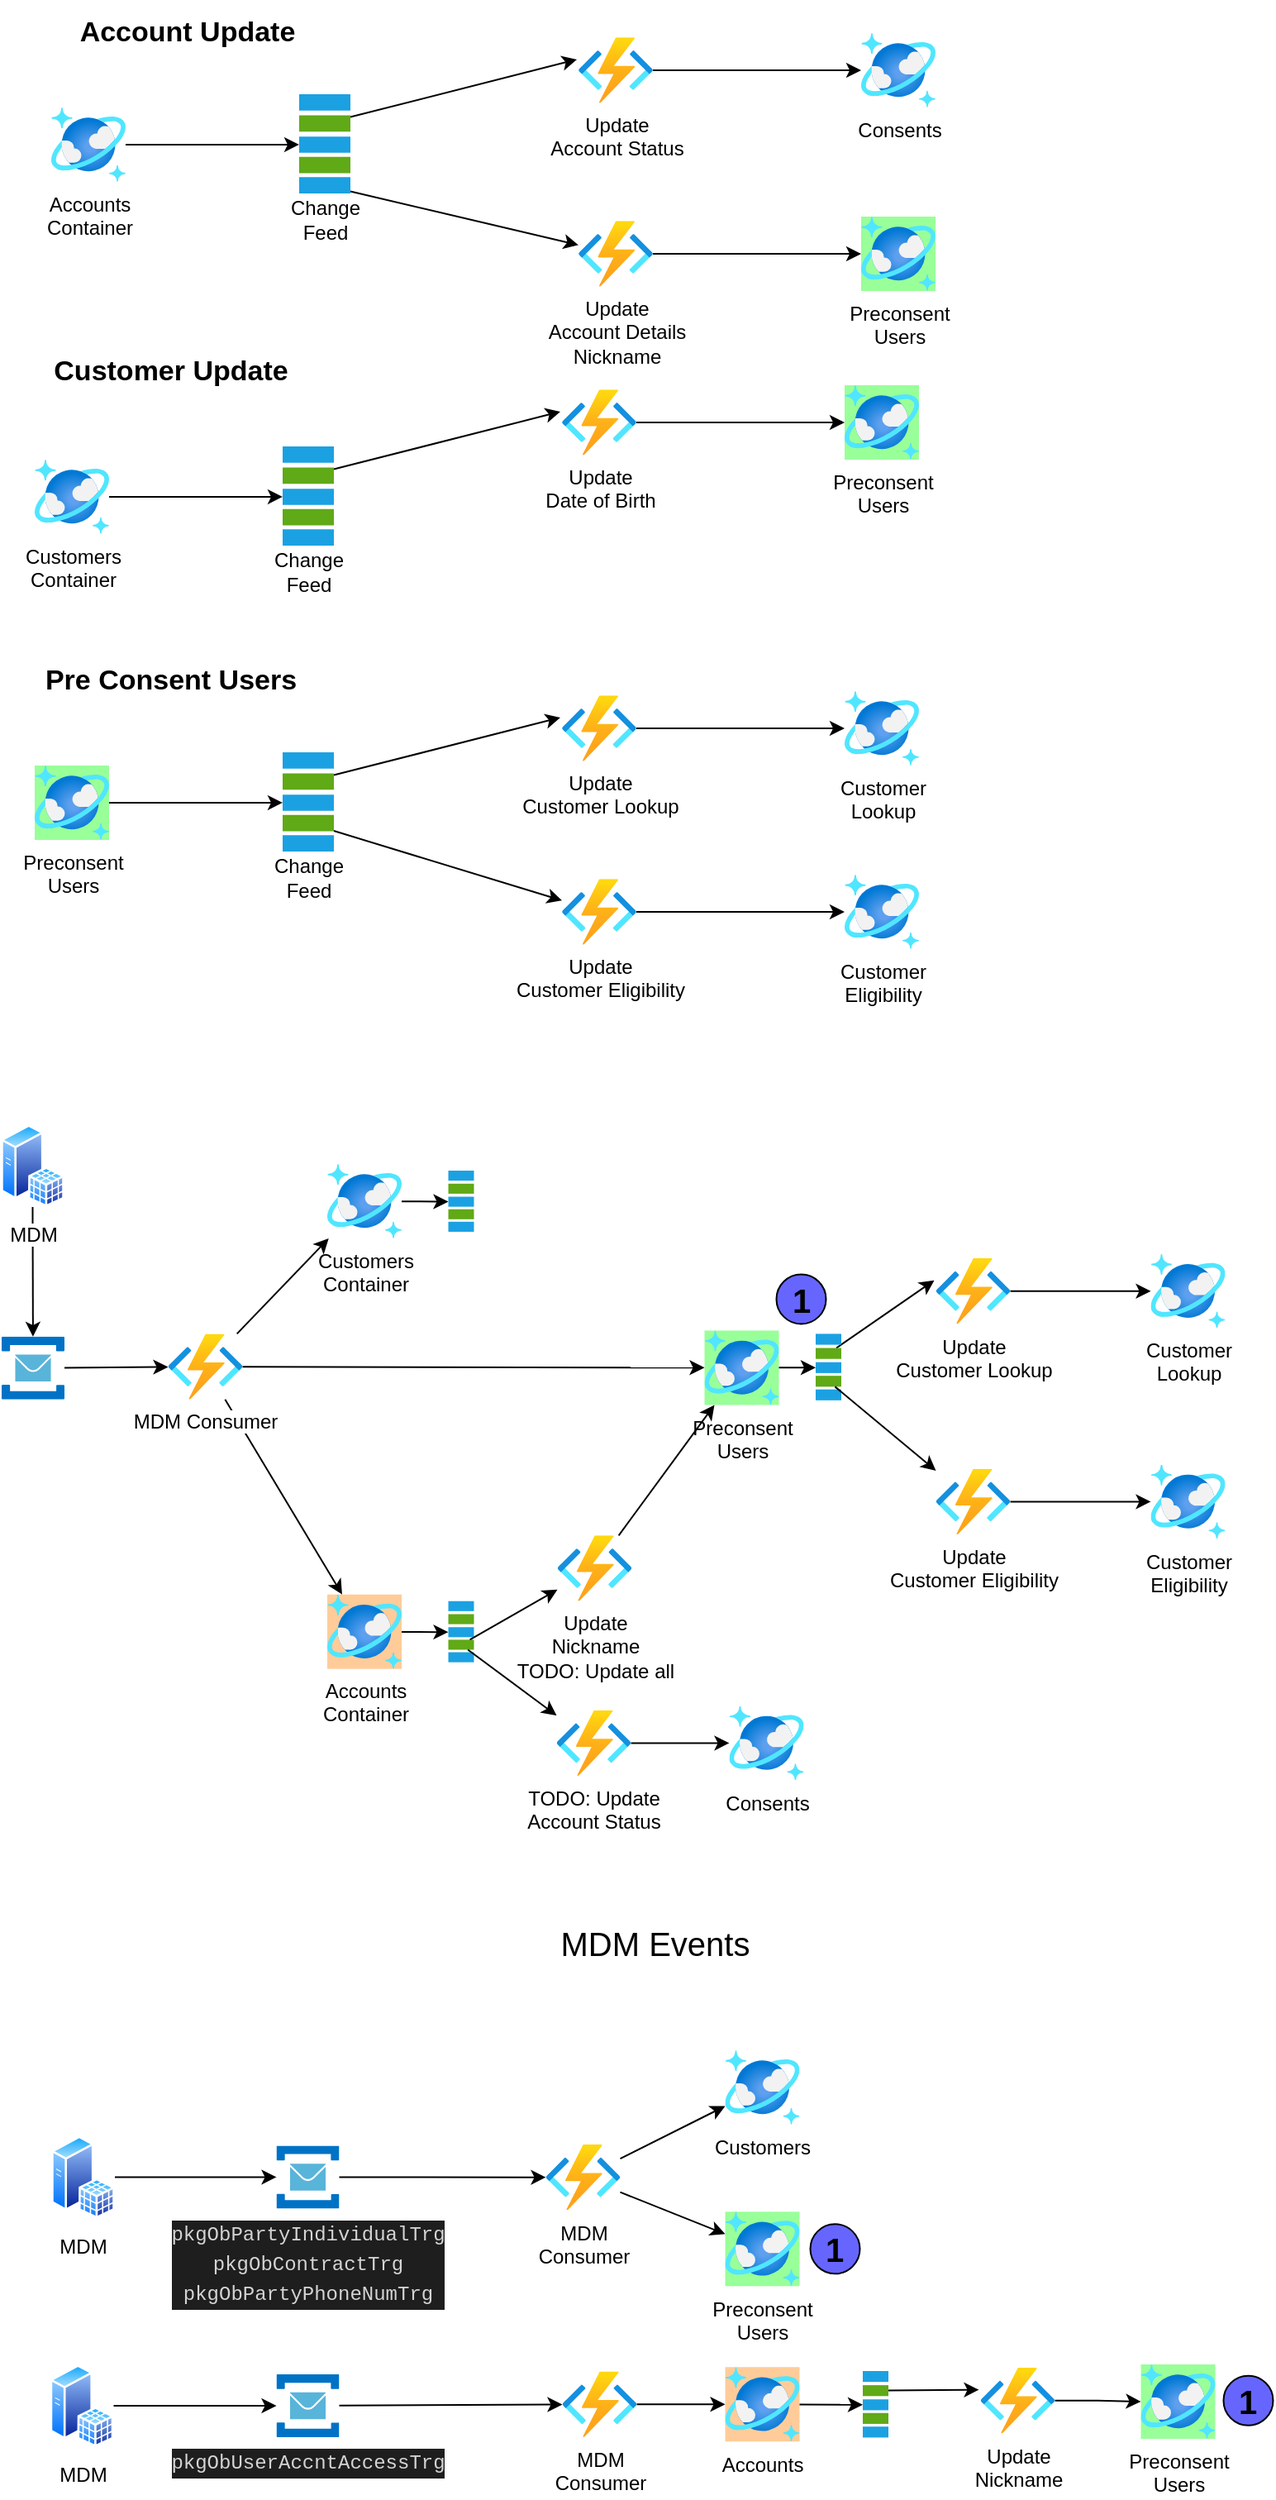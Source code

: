 <mxfile version="14.4.3" type="github">
  <diagram id="gjvZ4gOpl2NELNdTMGmE" name="Page-1">
    <mxGraphModel dx="1424" dy="718" grid="1" gridSize="10" guides="1" tooltips="1" connect="1" arrows="1" fold="1" page="1" pageScale="1" pageWidth="827" pageHeight="1169" math="0" shadow="0">
      <root>
        <mxCell id="0" />
        <mxCell id="1" parent="0" />
        <mxCell id="oMFMiWhIfmU4jBjoLOnd-48" style="edgeStyle=none;rounded=0;orthogonalLoop=1;jettySize=auto;html=1;" parent="1" source="oMFMiWhIfmU4jBjoLOnd-3" target="oMFMiWhIfmU4jBjoLOnd-28" edge="1">
          <mxGeometry relative="1" as="geometry" />
        </mxCell>
        <mxCell id="oMFMiWhIfmU4jBjoLOnd-3" value="Accounts&lt;br&gt;Container" style="aspect=fixed;html=1;points=[];align=center;image;fontSize=12;image=img/lib/azure2/databases/Azure_Cosmos_DB.svg;" parent="1" vertex="1">
          <mxGeometry x="50" y="104.99" width="45" height="45" as="geometry" />
        </mxCell>
        <mxCell id="oMFMiWhIfmU4jBjoLOnd-42" style="rounded=0;orthogonalLoop=1;jettySize=auto;html=1;" parent="1" source="oMFMiWhIfmU4jBjoLOnd-40" target="OoWtU8M--wBZisnhyXfO-1" edge="1">
          <mxGeometry relative="1" as="geometry" />
        </mxCell>
        <mxCell id="oMFMiWhIfmU4jBjoLOnd-40" value="Update&lt;br&gt;Account Details&lt;br&gt;Nickname" style="aspect=fixed;html=1;points=[];align=center;image;fontSize=12;image=img/lib/azure2/compute/Function_Apps.svg;" parent="1" vertex="1">
          <mxGeometry x="369" y="173.64" width="45" height="39.71" as="geometry" />
        </mxCell>
        <mxCell id="oMFMiWhIfmU4jBjoLOnd-41" style="rounded=0;orthogonalLoop=1;jettySize=auto;html=1;" parent="1" source="oMFMiWhIfmU4jBjoLOnd-29" target="oMFMiWhIfmU4jBjoLOnd-40" edge="1">
          <mxGeometry relative="1" as="geometry" />
        </mxCell>
        <mxCell id="OoWtU8M--wBZisnhyXfO-1" value="Preconsent&lt;br&gt;Users" style="aspect=fixed;html=1;points=[];align=center;image;fontSize=12;image=img/lib/azure2/databases/Azure_Cosmos_DB.svg;imageBackground=#99FF99;" parent="1" vertex="1">
          <mxGeometry x="540" y="171.0" width="45" height="45" as="geometry" />
        </mxCell>
        <mxCell id="OoWtU8M--wBZisnhyXfO-7" style="edgeStyle=orthogonalEdgeStyle;rounded=0;orthogonalLoop=1;jettySize=auto;html=1;" parent="1" source="OoWtU8M--wBZisnhyXfO-2" target="OoWtU8M--wBZisnhyXfO-3" edge="1">
          <mxGeometry relative="1" as="geometry" />
        </mxCell>
        <mxCell id="OoWtU8M--wBZisnhyXfO-2" value="Update&lt;br&gt;Account Status" style="aspect=fixed;html=1;points=[];align=center;image;fontSize=12;image=img/lib/azure2/compute/Function_Apps.svg;" parent="1" vertex="1">
          <mxGeometry x="369" y="62.63" width="45" height="39.71" as="geometry" />
        </mxCell>
        <mxCell id="OoWtU8M--wBZisnhyXfO-3" value="Consents" style="aspect=fixed;html=1;points=[];align=center;image;fontSize=12;image=img/lib/azure2/databases/Azure_Cosmos_DB.svg;" parent="1" vertex="1">
          <mxGeometry x="540" y="59.99" width="45" height="45" as="geometry" />
        </mxCell>
        <mxCell id="OoWtU8M--wBZisnhyXfO-6" style="rounded=0;orthogonalLoop=1;jettySize=auto;html=1;entryX=-0.022;entryY=0.336;entryDx=0;entryDy=0;entryPerimeter=0;" parent="1" source="oMFMiWhIfmU4jBjoLOnd-31" target="OoWtU8M--wBZisnhyXfO-2" edge="1">
          <mxGeometry relative="1" as="geometry" />
        </mxCell>
        <mxCell id="OoWtU8M--wBZisnhyXfO-9" value="" style="group" parent="1" vertex="1" connectable="0">
          <mxGeometry x="195.5" y="97" width="40" height="86" as="geometry" />
        </mxCell>
        <mxCell id="oMFMiWhIfmU4jBjoLOnd-32" value="" style="group" parent="OoWtU8M--wBZisnhyXfO-9" vertex="1" connectable="0">
          <mxGeometry x="4.5" width="31" height="60" as="geometry" />
        </mxCell>
        <mxCell id="oMFMiWhIfmU4jBjoLOnd-27" value="" style="verticalLabelPosition=bottom;verticalAlign=top;html=1;shape=mxgraph.basic.rect;fillColor2=none;strokeWidth=1;size=20;indent=5;fillColor=#1ba1e2;fontColor=#ffffff;strokeColor=none;" parent="oMFMiWhIfmU4jBjoLOnd-32" vertex="1">
          <mxGeometry width="31" height="9.836" as="geometry" />
        </mxCell>
        <mxCell id="oMFMiWhIfmU4jBjoLOnd-28" value="" style="verticalLabelPosition=bottom;verticalAlign=top;html=1;shape=mxgraph.basic.rect;fillColor2=none;strokeWidth=1;size=20;indent=5;fillColor=#1ba1e2;fontColor=#ffffff;strokeColor=none;" parent="oMFMiWhIfmU4jBjoLOnd-32" vertex="1">
          <mxGeometry y="25.574" width="31" height="9.836" as="geometry" />
        </mxCell>
        <mxCell id="oMFMiWhIfmU4jBjoLOnd-29" value="" style="verticalLabelPosition=bottom;verticalAlign=top;html=1;shape=mxgraph.basic.rect;fillColor2=none;strokeWidth=1;size=20;indent=5;fillColor=#1ba1e2;fontColor=#ffffff;strokeColor=none;" parent="oMFMiWhIfmU4jBjoLOnd-32" vertex="1">
          <mxGeometry y="50.164" width="31" height="9.836" as="geometry" />
        </mxCell>
        <mxCell id="oMFMiWhIfmU4jBjoLOnd-30" value="" style="verticalLabelPosition=bottom;verticalAlign=top;html=1;shape=mxgraph.basic.rect;fillColor2=none;strokeWidth=1;size=20;indent=5;fillColor=#60a917;fontColor=#ffffff;strokeColor=none;" parent="oMFMiWhIfmU4jBjoLOnd-32" vertex="1">
          <mxGeometry y="37.869" width="31" height="9.836" as="geometry" />
        </mxCell>
        <mxCell id="oMFMiWhIfmU4jBjoLOnd-31" value="" style="verticalLabelPosition=bottom;verticalAlign=top;html=1;shape=mxgraph.basic.rect;fillColor2=none;strokeWidth=1;size=20;indent=5;fillColor=#60a917;fontColor=#ffffff;strokeColor=none;" parent="oMFMiWhIfmU4jBjoLOnd-32" vertex="1">
          <mxGeometry y="12.787" width="31" height="9.836" as="geometry" />
        </mxCell>
        <mxCell id="OoWtU8M--wBZisnhyXfO-8" value="Change&lt;br&gt;Feed" style="text;html=1;strokeColor=none;fillColor=none;align=center;verticalAlign=middle;whiteSpace=wrap;rounded=0;" parent="OoWtU8M--wBZisnhyXfO-9" vertex="1">
          <mxGeometry y="66" width="40" height="20" as="geometry" />
        </mxCell>
        <mxCell id="OoWtU8M--wBZisnhyXfO-10" value="Account Update" style="text;html=1;strokeColor=none;fillColor=none;align=center;verticalAlign=middle;whiteSpace=wrap;rounded=0;fontSize=17;fontStyle=1" parent="1" vertex="1">
          <mxGeometry x="50" y="40" width="165" height="40" as="geometry" />
        </mxCell>
        <mxCell id="OoWtU8M--wBZisnhyXfO-30" style="edgeStyle=none;rounded=0;orthogonalLoop=1;jettySize=auto;html=1;" parent="1" source="OoWtU8M--wBZisnhyXfO-31" target="OoWtU8M--wBZisnhyXfO-43" edge="1">
          <mxGeometry relative="1" as="geometry" />
        </mxCell>
        <mxCell id="OoWtU8M--wBZisnhyXfO-31" value="Customers&lt;br&gt;Container" style="aspect=fixed;html=1;points=[];align=center;image;fontSize=12;image=img/lib/azure2/databases/Azure_Cosmos_DB.svg;" parent="1" vertex="1">
          <mxGeometry x="40" y="317.99" width="45" height="45" as="geometry" />
        </mxCell>
        <mxCell id="OoWtU8M--wBZisnhyXfO-36" style="edgeStyle=orthogonalEdgeStyle;rounded=0;orthogonalLoop=1;jettySize=auto;html=1;" parent="1" source="OoWtU8M--wBZisnhyXfO-37" target="OoWtU8M--wBZisnhyXfO-38" edge="1">
          <mxGeometry relative="1" as="geometry" />
        </mxCell>
        <mxCell id="OoWtU8M--wBZisnhyXfO-37" value="Update&lt;br&gt;Date of Birth" style="aspect=fixed;html=1;points=[];align=center;image;fontSize=12;image=img/lib/azure2/compute/Function_Apps.svg;" parent="1" vertex="1">
          <mxGeometry x="359" y="275.63" width="45" height="39.71" as="geometry" />
        </mxCell>
        <mxCell id="OoWtU8M--wBZisnhyXfO-38" value="Preconsent&lt;br&gt;Users" style="aspect=fixed;html=1;points=[];align=center;image;fontSize=12;image=img/lib/azure2/databases/Azure_Cosmos_DB.svg;imageBackground=#99FF99;" parent="1" vertex="1">
          <mxGeometry x="530" y="272.99" width="45" height="45" as="geometry" />
        </mxCell>
        <mxCell id="OoWtU8M--wBZisnhyXfO-39" style="rounded=0;orthogonalLoop=1;jettySize=auto;html=1;entryX=-0.022;entryY=0.336;entryDx=0;entryDy=0;entryPerimeter=0;" parent="1" source="OoWtU8M--wBZisnhyXfO-46" target="OoWtU8M--wBZisnhyXfO-37" edge="1">
          <mxGeometry relative="1" as="geometry" />
        </mxCell>
        <mxCell id="OoWtU8M--wBZisnhyXfO-40" value="" style="group" parent="1" vertex="1" connectable="0">
          <mxGeometry x="185.5" y="310" width="40" height="86" as="geometry" />
        </mxCell>
        <mxCell id="OoWtU8M--wBZisnhyXfO-41" value="" style="group" parent="OoWtU8M--wBZisnhyXfO-40" vertex="1" connectable="0">
          <mxGeometry x="4.5" width="31" height="60" as="geometry" />
        </mxCell>
        <mxCell id="OoWtU8M--wBZisnhyXfO-42" value="" style="verticalLabelPosition=bottom;verticalAlign=top;html=1;shape=mxgraph.basic.rect;fillColor2=none;strokeWidth=1;size=20;indent=5;fillColor=#1ba1e2;fontColor=#ffffff;strokeColor=none;" parent="OoWtU8M--wBZisnhyXfO-41" vertex="1">
          <mxGeometry width="31" height="9.836" as="geometry" />
        </mxCell>
        <mxCell id="OoWtU8M--wBZisnhyXfO-43" value="" style="verticalLabelPosition=bottom;verticalAlign=top;html=1;shape=mxgraph.basic.rect;fillColor2=none;strokeWidth=1;size=20;indent=5;fillColor=#1ba1e2;fontColor=#ffffff;strokeColor=none;" parent="OoWtU8M--wBZisnhyXfO-41" vertex="1">
          <mxGeometry y="25.574" width="31" height="9.836" as="geometry" />
        </mxCell>
        <mxCell id="OoWtU8M--wBZisnhyXfO-44" value="" style="verticalLabelPosition=bottom;verticalAlign=top;html=1;shape=mxgraph.basic.rect;fillColor2=none;strokeWidth=1;size=20;indent=5;fillColor=#1ba1e2;fontColor=#ffffff;strokeColor=none;" parent="OoWtU8M--wBZisnhyXfO-41" vertex="1">
          <mxGeometry y="50.164" width="31" height="9.836" as="geometry" />
        </mxCell>
        <mxCell id="OoWtU8M--wBZisnhyXfO-45" value="" style="verticalLabelPosition=bottom;verticalAlign=top;html=1;shape=mxgraph.basic.rect;fillColor2=none;strokeWidth=1;size=20;indent=5;fillColor=#60a917;fontColor=#ffffff;strokeColor=none;" parent="OoWtU8M--wBZisnhyXfO-41" vertex="1">
          <mxGeometry y="37.869" width="31" height="9.836" as="geometry" />
        </mxCell>
        <mxCell id="OoWtU8M--wBZisnhyXfO-46" value="" style="verticalLabelPosition=bottom;verticalAlign=top;html=1;shape=mxgraph.basic.rect;fillColor2=none;strokeWidth=1;size=20;indent=5;fillColor=#60a917;fontColor=#ffffff;strokeColor=none;" parent="OoWtU8M--wBZisnhyXfO-41" vertex="1">
          <mxGeometry y="12.787" width="31" height="9.836" as="geometry" />
        </mxCell>
        <mxCell id="OoWtU8M--wBZisnhyXfO-47" value="Change&lt;br&gt;Feed" style="text;html=1;strokeColor=none;fillColor=none;align=center;verticalAlign=middle;whiteSpace=wrap;rounded=0;" parent="OoWtU8M--wBZisnhyXfO-40" vertex="1">
          <mxGeometry y="66" width="40" height="20" as="geometry" />
        </mxCell>
        <mxCell id="OoWtU8M--wBZisnhyXfO-48" value="Customer Update" style="text;html=1;strokeColor=none;fillColor=none;align=center;verticalAlign=middle;whiteSpace=wrap;rounded=0;fontSize=17;fontStyle=1" parent="1" vertex="1">
          <mxGeometry x="40" y="245" width="165" height="40" as="geometry" />
        </mxCell>
        <mxCell id="OoWtU8M--wBZisnhyXfO-50" style="edgeStyle=none;rounded=0;orthogonalLoop=1;jettySize=auto;html=1;" parent="1" source="OoWtU8M--wBZisnhyXfO-51" target="OoWtU8M--wBZisnhyXfO-59" edge="1">
          <mxGeometry relative="1" as="geometry" />
        </mxCell>
        <mxCell id="OoWtU8M--wBZisnhyXfO-51" value="Preconsent&lt;br&gt;Users" style="aspect=fixed;html=1;points=[];align=center;image;fontSize=12;image=img/lib/azure2/databases/Azure_Cosmos_DB.svg;imageBackground=#99FF99;" parent="1" vertex="1">
          <mxGeometry x="40" y="502.99" width="45" height="45" as="geometry" />
        </mxCell>
        <mxCell id="OoWtU8M--wBZisnhyXfO-52" style="edgeStyle=orthogonalEdgeStyle;rounded=0;orthogonalLoop=1;jettySize=auto;html=1;" parent="1" source="OoWtU8M--wBZisnhyXfO-53" target="OoWtU8M--wBZisnhyXfO-54" edge="1">
          <mxGeometry relative="1" as="geometry" />
        </mxCell>
        <mxCell id="OoWtU8M--wBZisnhyXfO-53" value="Update&lt;br&gt;Customer Lookup" style="aspect=fixed;html=1;points=[];align=center;image;fontSize=12;image=img/lib/azure2/compute/Function_Apps.svg;" parent="1" vertex="1">
          <mxGeometry x="359" y="460.63" width="45" height="39.71" as="geometry" />
        </mxCell>
        <mxCell id="OoWtU8M--wBZisnhyXfO-54" value="Customer&lt;br&gt;Lookup" style="aspect=fixed;html=1;points=[];align=center;image;fontSize=12;image=img/lib/azure2/databases/Azure_Cosmos_DB.svg;" parent="1" vertex="1">
          <mxGeometry x="530" y="457.99" width="45" height="45" as="geometry" />
        </mxCell>
        <mxCell id="OoWtU8M--wBZisnhyXfO-55" style="rounded=0;orthogonalLoop=1;jettySize=auto;html=1;entryX=-0.022;entryY=0.336;entryDx=0;entryDy=0;entryPerimeter=0;" parent="1" source="OoWtU8M--wBZisnhyXfO-62" target="OoWtU8M--wBZisnhyXfO-53" edge="1">
          <mxGeometry relative="1" as="geometry" />
        </mxCell>
        <mxCell id="OoWtU8M--wBZisnhyXfO-56" value="" style="group" parent="1" vertex="1" connectable="0">
          <mxGeometry x="185.5" y="495" width="40" height="86" as="geometry" />
        </mxCell>
        <mxCell id="OoWtU8M--wBZisnhyXfO-57" value="" style="group" parent="OoWtU8M--wBZisnhyXfO-56" vertex="1" connectable="0">
          <mxGeometry x="4.5" width="31" height="60" as="geometry" />
        </mxCell>
        <mxCell id="OoWtU8M--wBZisnhyXfO-58" value="" style="verticalLabelPosition=bottom;verticalAlign=top;html=1;shape=mxgraph.basic.rect;fillColor2=none;strokeWidth=1;size=20;indent=5;fillColor=#1ba1e2;fontColor=#ffffff;strokeColor=none;" parent="OoWtU8M--wBZisnhyXfO-57" vertex="1">
          <mxGeometry width="31" height="9.836" as="geometry" />
        </mxCell>
        <mxCell id="OoWtU8M--wBZisnhyXfO-59" value="" style="verticalLabelPosition=bottom;verticalAlign=top;html=1;shape=mxgraph.basic.rect;fillColor2=none;strokeWidth=1;size=20;indent=5;fillColor=#1ba1e2;fontColor=#ffffff;strokeColor=none;" parent="OoWtU8M--wBZisnhyXfO-57" vertex="1">
          <mxGeometry y="25.574" width="31" height="9.836" as="geometry" />
        </mxCell>
        <mxCell id="OoWtU8M--wBZisnhyXfO-60" value="" style="verticalLabelPosition=bottom;verticalAlign=top;html=1;shape=mxgraph.basic.rect;fillColor2=none;strokeWidth=1;size=20;indent=5;fillColor=#1ba1e2;fontColor=#ffffff;strokeColor=none;" parent="OoWtU8M--wBZisnhyXfO-57" vertex="1">
          <mxGeometry y="50.164" width="31" height="9.836" as="geometry" />
        </mxCell>
        <mxCell id="OoWtU8M--wBZisnhyXfO-61" value="" style="verticalLabelPosition=bottom;verticalAlign=top;html=1;shape=mxgraph.basic.rect;fillColor2=none;strokeWidth=1;size=20;indent=5;fillColor=#60a917;fontColor=#ffffff;strokeColor=none;" parent="OoWtU8M--wBZisnhyXfO-57" vertex="1">
          <mxGeometry y="37.869" width="31" height="9.836" as="geometry" />
        </mxCell>
        <mxCell id="OoWtU8M--wBZisnhyXfO-62" value="" style="verticalLabelPosition=bottom;verticalAlign=top;html=1;shape=mxgraph.basic.rect;fillColor2=none;strokeWidth=1;size=20;indent=5;fillColor=#60a917;fontColor=#ffffff;strokeColor=none;" parent="OoWtU8M--wBZisnhyXfO-57" vertex="1">
          <mxGeometry y="12.787" width="31" height="9.836" as="geometry" />
        </mxCell>
        <mxCell id="OoWtU8M--wBZisnhyXfO-63" value="Change&lt;br&gt;Feed" style="text;html=1;strokeColor=none;fillColor=none;align=center;verticalAlign=middle;whiteSpace=wrap;rounded=0;" parent="OoWtU8M--wBZisnhyXfO-56" vertex="1">
          <mxGeometry y="66" width="40" height="20" as="geometry" />
        </mxCell>
        <mxCell id="OoWtU8M--wBZisnhyXfO-64" value="Pre Consent Users" style="text;html=1;strokeColor=none;fillColor=none;align=center;verticalAlign=middle;whiteSpace=wrap;rounded=0;fontSize=17;fontStyle=1" parent="1" vertex="1">
          <mxGeometry x="40" y="432" width="165" height="40" as="geometry" />
        </mxCell>
        <mxCell id="P0eFKt6O6_u8Fyc4BtCG-4" style="edgeStyle=none;rounded=0;orthogonalLoop=1;jettySize=auto;html=1;startArrow=none;startFill=0;" parent="1" source="P0eFKt6O6_u8Fyc4BtCG-1" target="P0eFKt6O6_u8Fyc4BtCG-2" edge="1">
          <mxGeometry relative="1" as="geometry" />
        </mxCell>
        <mxCell id="P0eFKt6O6_u8Fyc4BtCG-1" value="Update&lt;br&gt;Customer Eligibility" style="aspect=fixed;html=1;points=[];align=center;image;fontSize=12;image=img/lib/azure2/compute/Function_Apps.svg;" parent="1" vertex="1">
          <mxGeometry x="359" y="571.64" width="45" height="39.71" as="geometry" />
        </mxCell>
        <mxCell id="P0eFKt6O6_u8Fyc4BtCG-2" value="Customer&lt;br&gt;Eligibility" style="aspect=fixed;html=1;points=[];align=center;image;fontSize=12;image=img/lib/azure2/databases/Azure_Cosmos_DB.svg;" parent="1" vertex="1">
          <mxGeometry x="530" y="569" width="45" height="45" as="geometry" />
        </mxCell>
        <mxCell id="P0eFKt6O6_u8Fyc4BtCG-3" style="rounded=0;orthogonalLoop=1;jettySize=auto;html=1;startArrow=none;startFill=0;" parent="1" source="OoWtU8M--wBZisnhyXfO-61" target="P0eFKt6O6_u8Fyc4BtCG-1" edge="1">
          <mxGeometry relative="1" as="geometry" />
        </mxCell>
        <mxCell id="ilwAuIT0HePhSRycfTEz-1" style="edgeStyle=none;rounded=0;orthogonalLoop=1;jettySize=auto;html=1;" parent="1" source="ilwAuIT0HePhSRycfTEz-2" target="ilwAuIT0HePhSRycfTEz-10" edge="1">
          <mxGeometry relative="1" as="geometry" />
        </mxCell>
        <mxCell id="ilwAuIT0HePhSRycfTEz-2" value="Customers&lt;br&gt;Container" style="aspect=fixed;html=1;points=[];align=center;image;fontSize=12;image=img/lib/azure2/databases/Azure_Cosmos_DB.svg;" parent="1" vertex="1">
          <mxGeometry x="217" y="744" width="45" height="45" as="geometry" />
        </mxCell>
        <mxCell id="ilwAuIT0HePhSRycfTEz-5" value="Preconsent&lt;br&gt;Users" style="aspect=fixed;html=1;points=[];align=center;image;fontSize=12;image=img/lib/azure2/databases/Azure_Cosmos_DB.svg;imageBackground=#99FF99;" parent="1" vertex="1">
          <mxGeometry x="445.25" y="844.71" width="45" height="45" as="geometry" />
        </mxCell>
        <mxCell id="ilwAuIT0HePhSRycfTEz-7" value="" style="group" parent="1" vertex="1" connectable="0">
          <mxGeometry x="288" y="748.01" width="20" height="52.99" as="geometry" />
        </mxCell>
        <mxCell id="ilwAuIT0HePhSRycfTEz-8" value="" style="group" parent="ilwAuIT0HePhSRycfTEz-7" vertex="1" connectable="0">
          <mxGeometry x="2.25" width="15.5" height="36.97" as="geometry" />
        </mxCell>
        <mxCell id="ilwAuIT0HePhSRycfTEz-9" value="" style="verticalLabelPosition=bottom;verticalAlign=top;html=1;shape=mxgraph.basic.rect;fillColor2=none;strokeWidth=1;size=20;indent=5;fillColor=#1ba1e2;fontColor=#ffffff;strokeColor=none;" parent="ilwAuIT0HePhSRycfTEz-8" vertex="1">
          <mxGeometry width="15.5" height="6.061" as="geometry" />
        </mxCell>
        <mxCell id="ilwAuIT0HePhSRycfTEz-10" value="" style="verticalLabelPosition=bottom;verticalAlign=top;html=1;shape=mxgraph.basic.rect;fillColor2=none;strokeWidth=1;size=20;indent=5;fillColor=#1ba1e2;fontColor=#ffffff;strokeColor=none;" parent="ilwAuIT0HePhSRycfTEz-8" vertex="1">
          <mxGeometry y="15.758" width="15.5" height="6.061" as="geometry" />
        </mxCell>
        <mxCell id="ilwAuIT0HePhSRycfTEz-11" value="" style="verticalLabelPosition=bottom;verticalAlign=top;html=1;shape=mxgraph.basic.rect;fillColor2=none;strokeWidth=1;size=20;indent=5;fillColor=#1ba1e2;fontColor=#ffffff;strokeColor=none;" parent="ilwAuIT0HePhSRycfTEz-8" vertex="1">
          <mxGeometry y="30.909" width="15.5" height="6.061" as="geometry" />
        </mxCell>
        <mxCell id="ilwAuIT0HePhSRycfTEz-12" value="" style="verticalLabelPosition=bottom;verticalAlign=top;html=1;shape=mxgraph.basic.rect;fillColor2=none;strokeWidth=1;size=20;indent=5;fillColor=#60a917;fontColor=#ffffff;strokeColor=none;" parent="ilwAuIT0HePhSRycfTEz-8" vertex="1">
          <mxGeometry y="23.333" width="15.5" height="6.061" as="geometry" />
        </mxCell>
        <mxCell id="ilwAuIT0HePhSRycfTEz-13" value="" style="verticalLabelPosition=bottom;verticalAlign=top;html=1;shape=mxgraph.basic.rect;fillColor2=none;strokeWidth=1;size=20;indent=5;fillColor=#60a917;fontColor=#ffffff;strokeColor=none;" parent="ilwAuIT0HePhSRycfTEz-8" vertex="1">
          <mxGeometry y="7.879" width="15.5" height="6.061" as="geometry" />
        </mxCell>
        <mxCell id="ilwAuIT0HePhSRycfTEz-15" style="edgeStyle=none;rounded=0;orthogonalLoop=1;jettySize=auto;html=1;" parent="1" source="ilwAuIT0HePhSRycfTEz-5" target="ilwAuIT0HePhSRycfTEz-24" edge="1">
          <mxGeometry relative="1" as="geometry">
            <mxPoint x="560.25" y="865.85" as="sourcePoint" />
          </mxGeometry>
        </mxCell>
        <mxCell id="ilwAuIT0HePhSRycfTEz-17" style="edgeStyle=orthogonalEdgeStyle;rounded=0;orthogonalLoop=1;jettySize=auto;html=1;" parent="1" source="ilwAuIT0HePhSRycfTEz-18" target="ilwAuIT0HePhSRycfTEz-19" edge="1">
          <mxGeometry relative="1" as="geometry" />
        </mxCell>
        <mxCell id="ilwAuIT0HePhSRycfTEz-18" value="Update&lt;br&gt;Customer Lookup" style="aspect=fixed;html=1;points=[];align=center;image;fontSize=12;image=img/lib/azure2/compute/Function_Apps.svg;" parent="1" vertex="1">
          <mxGeometry x="585.25" y="801" width="45" height="39.71" as="geometry" />
        </mxCell>
        <mxCell id="ilwAuIT0HePhSRycfTEz-19" value="Customer&lt;br&gt;Lookup" style="aspect=fixed;html=1;points=[];align=center;image;fontSize=12;image=img/lib/azure2/databases/Azure_Cosmos_DB.svg;" parent="1" vertex="1">
          <mxGeometry x="715.25" y="798.36" width="45" height="45" as="geometry" />
        </mxCell>
        <mxCell id="ilwAuIT0HePhSRycfTEz-20" style="rounded=0;orthogonalLoop=1;jettySize=auto;html=1;entryX=-0.022;entryY=0.336;entryDx=0;entryDy=0;entryPerimeter=0;" parent="1" source="ilwAuIT0HePhSRycfTEz-27" target="ilwAuIT0HePhSRycfTEz-18" edge="1">
          <mxGeometry relative="1" as="geometry" />
        </mxCell>
        <mxCell id="ilwAuIT0HePhSRycfTEz-21" value="" style="group" parent="1" vertex="1" connectable="0">
          <mxGeometry x="510.25" y="846.7" width="20" height="57.65" as="geometry" />
        </mxCell>
        <mxCell id="ilwAuIT0HePhSRycfTEz-22" value="" style="group" parent="ilwAuIT0HePhSRycfTEz-21" vertex="1" connectable="0">
          <mxGeometry x="2.25" width="15.5" height="40.221" as="geometry" />
        </mxCell>
        <mxCell id="ilwAuIT0HePhSRycfTEz-23" value="" style="verticalLabelPosition=bottom;verticalAlign=top;html=1;shape=mxgraph.basic.rect;fillColor2=none;strokeWidth=1;size=20;indent=5;fillColor=#1ba1e2;fontColor=#ffffff;strokeColor=none;" parent="ilwAuIT0HePhSRycfTEz-22" vertex="1">
          <mxGeometry width="15.5" height="6.594" as="geometry" />
        </mxCell>
        <mxCell id="ilwAuIT0HePhSRycfTEz-24" value="" style="verticalLabelPosition=bottom;verticalAlign=top;html=1;shape=mxgraph.basic.rect;fillColor2=none;strokeWidth=1;size=20;indent=5;fillColor=#1ba1e2;fontColor=#ffffff;strokeColor=none;" parent="ilwAuIT0HePhSRycfTEz-22" vertex="1">
          <mxGeometry y="17.143" width="15.5" height="6.594" as="geometry" />
        </mxCell>
        <mxCell id="ilwAuIT0HePhSRycfTEz-25" value="" style="verticalLabelPosition=bottom;verticalAlign=top;html=1;shape=mxgraph.basic.rect;fillColor2=none;strokeWidth=1;size=20;indent=5;fillColor=#1ba1e2;fontColor=#ffffff;strokeColor=none;" parent="ilwAuIT0HePhSRycfTEz-22" vertex="1">
          <mxGeometry y="33.627" width="15.5" height="6.594" as="geometry" />
        </mxCell>
        <mxCell id="ilwAuIT0HePhSRycfTEz-26" value="" style="verticalLabelPosition=bottom;verticalAlign=top;html=1;shape=mxgraph.basic.rect;fillColor2=none;strokeWidth=1;size=20;indent=5;fillColor=#60a917;fontColor=#ffffff;strokeColor=none;" parent="ilwAuIT0HePhSRycfTEz-22" vertex="1">
          <mxGeometry y="25.385" width="15.5" height="6.594" as="geometry" />
        </mxCell>
        <mxCell id="ilwAuIT0HePhSRycfTEz-27" value="" style="verticalLabelPosition=bottom;verticalAlign=top;html=1;shape=mxgraph.basic.rect;fillColor2=none;strokeWidth=1;size=20;indent=5;fillColor=#60a917;fontColor=#ffffff;strokeColor=none;" parent="ilwAuIT0HePhSRycfTEz-22" vertex="1">
          <mxGeometry y="8.572" width="15.5" height="6.594" as="geometry" />
        </mxCell>
        <mxCell id="ilwAuIT0HePhSRycfTEz-29" style="edgeStyle=none;rounded=0;orthogonalLoop=1;jettySize=auto;html=1;startArrow=none;startFill=0;" parent="1" source="ilwAuIT0HePhSRycfTEz-30" target="ilwAuIT0HePhSRycfTEz-31" edge="1">
          <mxGeometry relative="1" as="geometry" />
        </mxCell>
        <mxCell id="ilwAuIT0HePhSRycfTEz-30" value="Update&lt;br&gt;Customer Eligibility" style="aspect=fixed;html=1;points=[];align=center;image;fontSize=12;image=img/lib/azure2/compute/Function_Apps.svg;" parent="1" vertex="1">
          <mxGeometry x="585.25" y="928.35" width="45" height="39.71" as="geometry" />
        </mxCell>
        <mxCell id="ilwAuIT0HePhSRycfTEz-31" value="Customer&lt;br&gt;Eligibility" style="aspect=fixed;html=1;points=[];align=center;image;fontSize=12;image=img/lib/azure2/databases/Azure_Cosmos_DB.svg;" parent="1" vertex="1">
          <mxGeometry x="715.25" y="925.71" width="45" height="45" as="geometry" />
        </mxCell>
        <mxCell id="ilwAuIT0HePhSRycfTEz-32" style="rounded=0;orthogonalLoop=1;jettySize=auto;html=1;startArrow=none;startFill=0;" parent="1" source="ilwAuIT0HePhSRycfTEz-26" target="ilwAuIT0HePhSRycfTEz-30" edge="1">
          <mxGeometry relative="1" as="geometry" />
        </mxCell>
        <mxCell id="ilwAuIT0HePhSRycfTEz-33" style="edgeStyle=none;rounded=0;orthogonalLoop=1;jettySize=auto;html=1;" parent="1" source="ilwAuIT0HePhSRycfTEz-34" target="ilwAuIT0HePhSRycfTEz-38" edge="1">
          <mxGeometry relative="1" as="geometry" />
        </mxCell>
        <mxCell id="ilwAuIT0HePhSRycfTEz-34" value="Accounts&lt;br&gt;Container" style="aspect=fixed;html=1;points=[];align=center;image;fontSize=12;image=img/lib/azure2/databases/Azure_Cosmos_DB.svg;imageBackground=#FFCC99;" parent="1" vertex="1">
          <mxGeometry x="217" y="1004.35" width="45" height="45" as="geometry" />
        </mxCell>
        <mxCell id="ilwAuIT0HePhSRycfTEz-35" value="" style="group" parent="1" vertex="1" connectable="0">
          <mxGeometry x="288" y="1008.36" width="20" height="52.99" as="geometry" />
        </mxCell>
        <mxCell id="ilwAuIT0HePhSRycfTEz-36" value="" style="group" parent="ilwAuIT0HePhSRycfTEz-35" vertex="1" connectable="0">
          <mxGeometry x="2.25" width="15.5" height="36.97" as="geometry" />
        </mxCell>
        <mxCell id="ilwAuIT0HePhSRycfTEz-37" value="" style="verticalLabelPosition=bottom;verticalAlign=top;html=1;shape=mxgraph.basic.rect;fillColor2=none;strokeWidth=1;size=20;indent=5;fillColor=#1ba1e2;fontColor=#ffffff;strokeColor=none;" parent="ilwAuIT0HePhSRycfTEz-36" vertex="1">
          <mxGeometry width="15.5" height="6.061" as="geometry" />
        </mxCell>
        <mxCell id="ilwAuIT0HePhSRycfTEz-38" value="" style="verticalLabelPosition=bottom;verticalAlign=top;html=1;shape=mxgraph.basic.rect;fillColor2=none;strokeWidth=1;size=20;indent=5;fillColor=#1ba1e2;fontColor=#ffffff;strokeColor=none;" parent="ilwAuIT0HePhSRycfTEz-36" vertex="1">
          <mxGeometry y="15.758" width="15.5" height="6.061" as="geometry" />
        </mxCell>
        <mxCell id="ilwAuIT0HePhSRycfTEz-39" value="" style="verticalLabelPosition=bottom;verticalAlign=top;html=1;shape=mxgraph.basic.rect;fillColor2=none;strokeWidth=1;size=20;indent=5;fillColor=#1ba1e2;fontColor=#ffffff;strokeColor=none;" parent="ilwAuIT0HePhSRycfTEz-36" vertex="1">
          <mxGeometry y="30.909" width="15.5" height="6.061" as="geometry" />
        </mxCell>
        <mxCell id="ilwAuIT0HePhSRycfTEz-40" value="" style="verticalLabelPosition=bottom;verticalAlign=top;html=1;shape=mxgraph.basic.rect;fillColor2=none;strokeWidth=1;size=20;indent=5;fillColor=#60a917;fontColor=#ffffff;strokeColor=none;" parent="ilwAuIT0HePhSRycfTEz-36" vertex="1">
          <mxGeometry y="23.333" width="15.5" height="6.061" as="geometry" />
        </mxCell>
        <mxCell id="ilwAuIT0HePhSRycfTEz-41" value="" style="verticalLabelPosition=bottom;verticalAlign=top;html=1;shape=mxgraph.basic.rect;fillColor2=none;strokeWidth=1;size=20;indent=5;fillColor=#60a917;fontColor=#ffffff;strokeColor=none;" parent="ilwAuIT0HePhSRycfTEz-36" vertex="1">
          <mxGeometry y="7.879" width="15.5" height="6.061" as="geometry" />
        </mxCell>
        <mxCell id="ilwAuIT0HePhSRycfTEz-42" style="rounded=0;orthogonalLoop=1;jettySize=auto;html=1;" parent="1" source="ilwAuIT0HePhSRycfTEz-43" target="ilwAuIT0HePhSRycfTEz-5" edge="1">
          <mxGeometry relative="1" as="geometry">
            <mxPoint x="471.75" y="1151.859" as="targetPoint" />
          </mxGeometry>
        </mxCell>
        <mxCell id="ilwAuIT0HePhSRycfTEz-43" value="Update&lt;br&gt;Nickname&lt;br&gt;TODO: Update all" style="aspect=fixed;html=1;points=[];align=center;image;fontSize=12;image=img/lib/azure2/compute/Function_Apps.svg;" parent="1" vertex="1">
          <mxGeometry x="356.25" y="968.65" width="45" height="39.71" as="geometry" />
        </mxCell>
        <mxCell id="ilwAuIT0HePhSRycfTEz-45" style="edgeStyle=orthogonalEdgeStyle;rounded=0;orthogonalLoop=1;jettySize=auto;html=1;" parent="1" source="ilwAuIT0HePhSRycfTEz-46" target="ilwAuIT0HePhSRycfTEz-47" edge="1">
          <mxGeometry relative="1" as="geometry" />
        </mxCell>
        <mxCell id="ilwAuIT0HePhSRycfTEz-46" value="TODO: Update&lt;br&gt;Account Status" style="aspect=fixed;html=1;points=[];align=center;image;fontSize=12;image=img/lib/azure2/compute/Function_Apps.svg;" parent="1" vertex="1">
          <mxGeometry x="355.75" y="1074.35" width="45" height="39.71" as="geometry" />
        </mxCell>
        <mxCell id="ilwAuIT0HePhSRycfTEz-47" value="Consents" style="aspect=fixed;html=1;points=[];align=center;image;fontSize=12;image=img/lib/azure2/databases/Azure_Cosmos_DB.svg;" parent="1" vertex="1">
          <mxGeometry x="460.25" y="1071.71" width="45" height="45" as="geometry" />
        </mxCell>
        <mxCell id="ilwAuIT0HePhSRycfTEz-49" style="rounded=0;orthogonalLoop=1;jettySize=auto;html=1;" parent="1" source="ilwAuIT0HePhSRycfTEz-40" target="ilwAuIT0HePhSRycfTEz-46" edge="1">
          <mxGeometry relative="1" as="geometry" />
        </mxCell>
        <mxCell id="ilwAuIT0HePhSRycfTEz-50" style="rounded=0;orthogonalLoop=1;jettySize=auto;html=1;" parent="1" source="ilwAuIT0HePhSRycfTEz-40" target="ilwAuIT0HePhSRycfTEz-43" edge="1">
          <mxGeometry relative="1" as="geometry" />
        </mxCell>
        <mxCell id="ilwAuIT0HePhSRycfTEz-55" style="edgeStyle=none;rounded=0;orthogonalLoop=1;jettySize=auto;html=1;" parent="1" source="ilwAuIT0HePhSRycfTEz-52" target="ilwAuIT0HePhSRycfTEz-54" edge="1">
          <mxGeometry relative="1" as="geometry" />
        </mxCell>
        <mxCell id="ilwAuIT0HePhSRycfTEz-52" value="MDM" style="aspect=fixed;perimeter=ellipsePerimeter;html=1;align=center;shadow=0;dashed=0;spacingTop=3;image;image=img/lib/active_directory/sql_server.svg;" parent="1" vertex="1">
          <mxGeometry x="19.49" y="720" width="38.5" height="50" as="geometry" />
        </mxCell>
        <mxCell id="ilwAuIT0HePhSRycfTEz-57" style="edgeStyle=none;rounded=0;orthogonalLoop=1;jettySize=auto;html=1;" parent="1" source="ilwAuIT0HePhSRycfTEz-54" target="ilwAuIT0HePhSRycfTEz-56" edge="1">
          <mxGeometry relative="1" as="geometry" />
        </mxCell>
        <mxCell id="6L1NpxQUQZA7t35eqBWQ-2" style="rounded=0;orthogonalLoop=1;jettySize=auto;html=1;" edge="1" parent="1" source="ilwAuIT0HePhSRycfTEz-56" target="ilwAuIT0HePhSRycfTEz-5">
          <mxGeometry relative="1" as="geometry" />
        </mxCell>
        <mxCell id="ilwAuIT0HePhSRycfTEz-54" value="" style="aspect=fixed;html=1;points=[];align=center;image;fontSize=12;image=img/lib/mscae/Service_Bus.svg;" parent="1" vertex="1">
          <mxGeometry x="20.0" y="848.42" width="37.99" height="37.99" as="geometry" />
        </mxCell>
        <mxCell id="ilwAuIT0HePhSRycfTEz-58" style="edgeStyle=none;rounded=0;orthogonalLoop=1;jettySize=auto;html=1;" parent="1" source="ilwAuIT0HePhSRycfTEz-56" target="ilwAuIT0HePhSRycfTEz-2" edge="1">
          <mxGeometry relative="1" as="geometry" />
        </mxCell>
        <mxCell id="ilwAuIT0HePhSRycfTEz-59" style="edgeStyle=none;rounded=0;orthogonalLoop=1;jettySize=auto;html=1;" parent="1" source="ilwAuIT0HePhSRycfTEz-56" target="ilwAuIT0HePhSRycfTEz-34" edge="1">
          <mxGeometry relative="1" as="geometry" />
        </mxCell>
        <mxCell id="ilwAuIT0HePhSRycfTEz-56" value="MDM Consumer" style="aspect=fixed;html=1;points=[];align=center;image;fontSize=12;image=img/lib/azure2/compute/Function_Apps.svg;" parent="1" vertex="1">
          <mxGeometry x="120.76" y="846.7" width="45" height="39.71" as="geometry" />
        </mxCell>
        <mxCell id="6L1NpxQUQZA7t35eqBWQ-4" value="Customers" style="aspect=fixed;html=1;points=[];align=center;image;fontSize=12;image=img/lib/azure2/databases/Azure_Cosmos_DB.svg;" vertex="1" parent="1">
          <mxGeometry x="457.75" y="1280.0" width="45" height="45" as="geometry" />
        </mxCell>
        <mxCell id="6L1NpxQUQZA7t35eqBWQ-7" value="Preconsent&lt;br&gt;Users" style="aspect=fixed;html=1;points=[];align=center;image;fontSize=12;image=img/lib/azure2/databases/Azure_Cosmos_DB.svg;imageBackground=#99FF99;" vertex="1" parent="1">
          <mxGeometry x="457.75" y="1377.65" width="45" height="45" as="geometry" />
        </mxCell>
        <mxCell id="6L1NpxQUQZA7t35eqBWQ-43" style="edgeStyle=none;rounded=0;orthogonalLoop=1;jettySize=auto;html=1;" edge="1" parent="1" source="6L1NpxQUQZA7t35eqBWQ-44" target="6L1NpxQUQZA7t35eqBWQ-47">
          <mxGeometry relative="1" as="geometry" />
        </mxCell>
        <mxCell id="6L1NpxQUQZA7t35eqBWQ-44" value="MDM" style="aspect=fixed;perimeter=ellipsePerimeter;html=1;align=center;shadow=0;dashed=0;spacingTop=3;image;image=img/lib/active_directory/sql_server.svg;" vertex="1" parent="1">
          <mxGeometry x="50" y="1331.71" width="38.5" height="50" as="geometry" />
        </mxCell>
        <mxCell id="6L1NpxQUQZA7t35eqBWQ-45" style="edgeStyle=none;rounded=0;orthogonalLoop=1;jettySize=auto;html=1;" edge="1" parent="1" source="6L1NpxQUQZA7t35eqBWQ-47" target="6L1NpxQUQZA7t35eqBWQ-50">
          <mxGeometry relative="1" as="geometry" />
        </mxCell>
        <mxCell id="6L1NpxQUQZA7t35eqBWQ-47" value="&lt;div style=&quot;color: rgb(212 , 212 , 212) ; background-color: rgb(30 , 30 , 30) ; font-family: &amp;#34;menlo&amp;#34; , &amp;#34;monaco&amp;#34; , &amp;#34;courier new&amp;#34; , monospace ; line-height: 18px&quot;&gt;pkgObPartyIndividualTrg&lt;/div&gt;&lt;div style=&quot;color: rgb(212 , 212 , 212) ; background-color: rgb(30 , 30 , 30) ; font-family: &amp;#34;menlo&amp;#34; , &amp;#34;monaco&amp;#34; , &amp;#34;courier new&amp;#34; , monospace ; line-height: 18px&quot;&gt;pkgObContractTrg&lt;br&gt;&lt;/div&gt;&lt;div style=&quot;color: rgb(212 , 212 , 212) ; background-color: rgb(30 , 30 , 30) ; font-family: &amp;#34;menlo&amp;#34; , &amp;#34;monaco&amp;#34; , &amp;#34;courier new&amp;#34; , monospace ; line-height: 18px&quot;&gt;pkgObPartyPhoneNumTrg&lt;/div&gt;" style="aspect=fixed;html=1;points=[];align=center;image;fontSize=12;image=img/lib/mscae/Service_Bus.svg;" vertex="1" parent="1">
          <mxGeometry x="186.26" y="1337.72" width="37.99" height="37.99" as="geometry" />
        </mxCell>
        <mxCell id="6L1NpxQUQZA7t35eqBWQ-48" style="edgeStyle=none;rounded=0;orthogonalLoop=1;jettySize=auto;html=1;" edge="1" parent="1" source="6L1NpxQUQZA7t35eqBWQ-50" target="6L1NpxQUQZA7t35eqBWQ-4">
          <mxGeometry relative="1" as="geometry" />
        </mxCell>
        <mxCell id="6L1NpxQUQZA7t35eqBWQ-49" style="edgeStyle=none;rounded=0;orthogonalLoop=1;jettySize=auto;html=1;" edge="1" parent="1" source="6L1NpxQUQZA7t35eqBWQ-50" target="6L1NpxQUQZA7t35eqBWQ-7">
          <mxGeometry relative="1" as="geometry">
            <mxPoint x="457.75" y="1404.924" as="targetPoint" />
          </mxGeometry>
        </mxCell>
        <mxCell id="6L1NpxQUQZA7t35eqBWQ-50" value="MDM&lt;br&gt;Consumer" style="aspect=fixed;html=1;points=[];align=center;image;fontSize=12;image=img/lib/azure2/compute/Function_Apps.svg;" vertex="1" parent="1">
          <mxGeometry x="349.25" y="1337.0" width="45" height="39.71" as="geometry" />
        </mxCell>
        <mxCell id="6L1NpxQUQZA7t35eqBWQ-73" value="Accounts" style="aspect=fixed;html=1;points=[];align=center;image;fontSize=12;image=img/lib/azure2/databases/Azure_Cosmos_DB.svg;imageBackground=#FFCC99;" vertex="1" parent="1">
          <mxGeometry x="457.75" y="1471.63" width="45" height="45" as="geometry" />
        </mxCell>
        <mxCell id="6L1NpxQUQZA7t35eqBWQ-74" style="edgeStyle=none;rounded=0;orthogonalLoop=1;jettySize=auto;html=1;" edge="1" parent="1" source="6L1NpxQUQZA7t35eqBWQ-73" target="6L1NpxQUQZA7t35eqBWQ-80">
          <mxGeometry relative="1" as="geometry">
            <mxPoint x="896.75" y="1336.79" as="sourcePoint" />
          </mxGeometry>
        </mxCell>
        <mxCell id="6L1NpxQUQZA7t35eqBWQ-94" style="edgeStyle=orthogonalEdgeStyle;rounded=0;orthogonalLoop=1;jettySize=auto;html=1;" edge="1" parent="1" source="6L1NpxQUQZA7t35eqBWQ-75" target="6L1NpxQUQZA7t35eqBWQ-93">
          <mxGeometry relative="1" as="geometry" />
        </mxCell>
        <mxCell id="6L1NpxQUQZA7t35eqBWQ-75" value="Update&lt;br&gt;Nickname" style="aspect=fixed;html=1;points=[];align=center;image;fontSize=12;image=img/lib/azure2/compute/Function_Apps.svg;" vertex="1" parent="1">
          <mxGeometry x="612.25" y="1472.0" width="45" height="39.71" as="geometry" />
        </mxCell>
        <mxCell id="6L1NpxQUQZA7t35eqBWQ-76" style="rounded=0;orthogonalLoop=1;jettySize=auto;html=1;entryX=-0.022;entryY=0.336;entryDx=0;entryDy=0;entryPerimeter=0;" edge="1" parent="1" source="6L1NpxQUQZA7t35eqBWQ-83" target="6L1NpxQUQZA7t35eqBWQ-75">
          <mxGeometry relative="1" as="geometry" />
        </mxCell>
        <mxCell id="6L1NpxQUQZA7t35eqBWQ-77" value="" style="group" vertex="1" connectable="0" parent="1">
          <mxGeometry x="538.75" y="1473.99" width="20" height="57.65" as="geometry" />
        </mxCell>
        <mxCell id="6L1NpxQUQZA7t35eqBWQ-78" value="" style="group" vertex="1" connectable="0" parent="6L1NpxQUQZA7t35eqBWQ-77">
          <mxGeometry x="2.25" width="15.5" height="40.221" as="geometry" />
        </mxCell>
        <mxCell id="6L1NpxQUQZA7t35eqBWQ-79" value="" style="verticalLabelPosition=bottom;verticalAlign=top;html=1;shape=mxgraph.basic.rect;fillColor2=none;strokeWidth=1;size=20;indent=5;fillColor=#1ba1e2;fontColor=#ffffff;strokeColor=none;" vertex="1" parent="6L1NpxQUQZA7t35eqBWQ-78">
          <mxGeometry width="15.5" height="6.594" as="geometry" />
        </mxCell>
        <mxCell id="6L1NpxQUQZA7t35eqBWQ-80" value="" style="verticalLabelPosition=bottom;verticalAlign=top;html=1;shape=mxgraph.basic.rect;fillColor2=none;strokeWidth=1;size=20;indent=5;fillColor=#1ba1e2;fontColor=#ffffff;strokeColor=none;" vertex="1" parent="6L1NpxQUQZA7t35eqBWQ-78">
          <mxGeometry y="17.143" width="15.5" height="6.594" as="geometry" />
        </mxCell>
        <mxCell id="6L1NpxQUQZA7t35eqBWQ-81" value="" style="verticalLabelPosition=bottom;verticalAlign=top;html=1;shape=mxgraph.basic.rect;fillColor2=none;strokeWidth=1;size=20;indent=5;fillColor=#1ba1e2;fontColor=#ffffff;strokeColor=none;" vertex="1" parent="6L1NpxQUQZA7t35eqBWQ-78">
          <mxGeometry y="33.627" width="15.5" height="6.594" as="geometry" />
        </mxCell>
        <mxCell id="6L1NpxQUQZA7t35eqBWQ-82" value="" style="verticalLabelPosition=bottom;verticalAlign=top;html=1;shape=mxgraph.basic.rect;fillColor2=none;strokeWidth=1;size=20;indent=5;fillColor=#60a917;fontColor=#ffffff;strokeColor=none;" vertex="1" parent="6L1NpxQUQZA7t35eqBWQ-78">
          <mxGeometry y="25.385" width="15.5" height="6.594" as="geometry" />
        </mxCell>
        <mxCell id="6L1NpxQUQZA7t35eqBWQ-83" value="" style="verticalLabelPosition=bottom;verticalAlign=top;html=1;shape=mxgraph.basic.rect;fillColor2=none;strokeWidth=1;size=20;indent=5;fillColor=#60a917;fontColor=#ffffff;strokeColor=none;" vertex="1" parent="6L1NpxQUQZA7t35eqBWQ-78">
          <mxGeometry y="8.572" width="15.5" height="6.594" as="geometry" />
        </mxCell>
        <mxCell id="6L1NpxQUQZA7t35eqBWQ-86" style="edgeStyle=none;rounded=0;orthogonalLoop=1;jettySize=auto;html=1;" edge="1" parent="1" source="6L1NpxQUQZA7t35eqBWQ-87" target="6L1NpxQUQZA7t35eqBWQ-89">
          <mxGeometry relative="1" as="geometry" />
        </mxCell>
        <mxCell id="6L1NpxQUQZA7t35eqBWQ-87" value="MDM" style="aspect=fixed;perimeter=ellipsePerimeter;html=1;align=center;shadow=0;dashed=0;spacingTop=3;image;image=img/lib/active_directory/sql_server.svg;" vertex="1" parent="1">
          <mxGeometry x="49.25" y="1470" width="38.5" height="50" as="geometry" />
        </mxCell>
        <mxCell id="6L1NpxQUQZA7t35eqBWQ-88" style="edgeStyle=none;rounded=0;orthogonalLoop=1;jettySize=auto;html=1;" edge="1" parent="1" source="6L1NpxQUQZA7t35eqBWQ-89" target="6L1NpxQUQZA7t35eqBWQ-92">
          <mxGeometry relative="1" as="geometry" />
        </mxCell>
        <mxCell id="6L1NpxQUQZA7t35eqBWQ-89" value="&lt;div style=&quot;color: rgb(212 , 212 , 212) ; background-color: rgb(30 , 30 , 30) ; font-family: &amp;#34;menlo&amp;#34; , &amp;#34;monaco&amp;#34; , &amp;#34;courier new&amp;#34; , monospace ; line-height: 18px&quot;&gt;&lt;div style=&quot;font-family: &amp;#34;menlo&amp;#34; , &amp;#34;monaco&amp;#34; , &amp;#34;courier new&amp;#34; , monospace ; line-height: 18px&quot;&gt;pkgObUserAccntAccessTrg&lt;/div&gt;&lt;/div&gt;" style="aspect=fixed;html=1;points=[];align=center;image;fontSize=12;image=img/lib/mscae/Service_Bus.svg;" vertex="1" parent="1">
          <mxGeometry x="186.26" y="1476" width="37.99" height="37.99" as="geometry" />
        </mxCell>
        <mxCell id="6L1NpxQUQZA7t35eqBWQ-91" style="edgeStyle=none;rounded=0;orthogonalLoop=1;jettySize=auto;html=1;" edge="1" parent="1" source="6L1NpxQUQZA7t35eqBWQ-92" target="6L1NpxQUQZA7t35eqBWQ-73">
          <mxGeometry relative="1" as="geometry">
            <mxPoint x="457.75" y="1543.214" as="targetPoint" />
          </mxGeometry>
        </mxCell>
        <mxCell id="6L1NpxQUQZA7t35eqBWQ-92" value="MDM&lt;br&gt;Consumer" style="aspect=fixed;html=1;points=[];align=center;image;fontSize=12;image=img/lib/azure2/compute/Function_Apps.svg;" vertex="1" parent="1">
          <mxGeometry x="359.25" y="1474.28" width="45" height="39.71" as="geometry" />
        </mxCell>
        <mxCell id="6L1NpxQUQZA7t35eqBWQ-93" value="Preconsent&lt;br&gt;Users" style="aspect=fixed;html=1;points=[];align=center;image;fontSize=12;image=img/lib/azure2/databases/Azure_Cosmos_DB.svg;imageBackground=#99FF99;" vertex="1" parent="1">
          <mxGeometry x="709.25" y="1470.0" width="45" height="45" as="geometry" />
        </mxCell>
        <mxCell id="6L1NpxQUQZA7t35eqBWQ-96" value="&lt;b style=&quot;font-size: 20px ; background-color: rgb(102 , 102 , 255)&quot;&gt;1&lt;/b&gt;" style="ellipse;whiteSpace=wrap;html=1;aspect=fixed;fontSize=20;fillColor=#6666FF;" vertex="1" parent="1">
          <mxGeometry x="488.75" y="810.71" width="30" height="30" as="geometry" />
        </mxCell>
        <mxCell id="6L1NpxQUQZA7t35eqBWQ-97" value="&lt;b style=&quot;font-size: 20px ; background-color: rgb(102 , 102 , 255)&quot;&gt;1&lt;/b&gt;" style="ellipse;whiteSpace=wrap;html=1;aspect=fixed;fontSize=20;fillColor=#6666FF;" vertex="1" parent="1">
          <mxGeometry x="759.25" y="1476.86" width="30" height="30" as="geometry" />
        </mxCell>
        <mxCell id="6L1NpxQUQZA7t35eqBWQ-133" value="&lt;b style=&quot;font-size: 20px ; background-color: rgb(102 , 102 , 255)&quot;&gt;1&lt;/b&gt;" style="ellipse;whiteSpace=wrap;html=1;aspect=fixed;fontSize=20;fillColor=#6666FF;" vertex="1" parent="1">
          <mxGeometry x="509.25" y="1385.15" width="30" height="30" as="geometry" />
        </mxCell>
        <mxCell id="6L1NpxQUQZA7t35eqBWQ-139" value="MDM Events" style="text;html=1;align=center;verticalAlign=middle;resizable=0;points=[];autosize=1;fontSize=20;" vertex="1" parent="1">
          <mxGeometry x="350" y="1200" width="130" height="30" as="geometry" />
        </mxCell>
      </root>
    </mxGraphModel>
  </diagram>
</mxfile>
